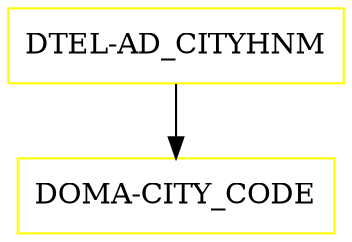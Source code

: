 digraph G {
  "DTEL-AD_CITYHNM" [shape=box,color=yellow];
  "DOMA-CITY_CODE" [shape=box,color=yellow,URL="./DOMA_CITY_CODE.html"];
  "DTEL-AD_CITYHNM" -> "DOMA-CITY_CODE";
}

